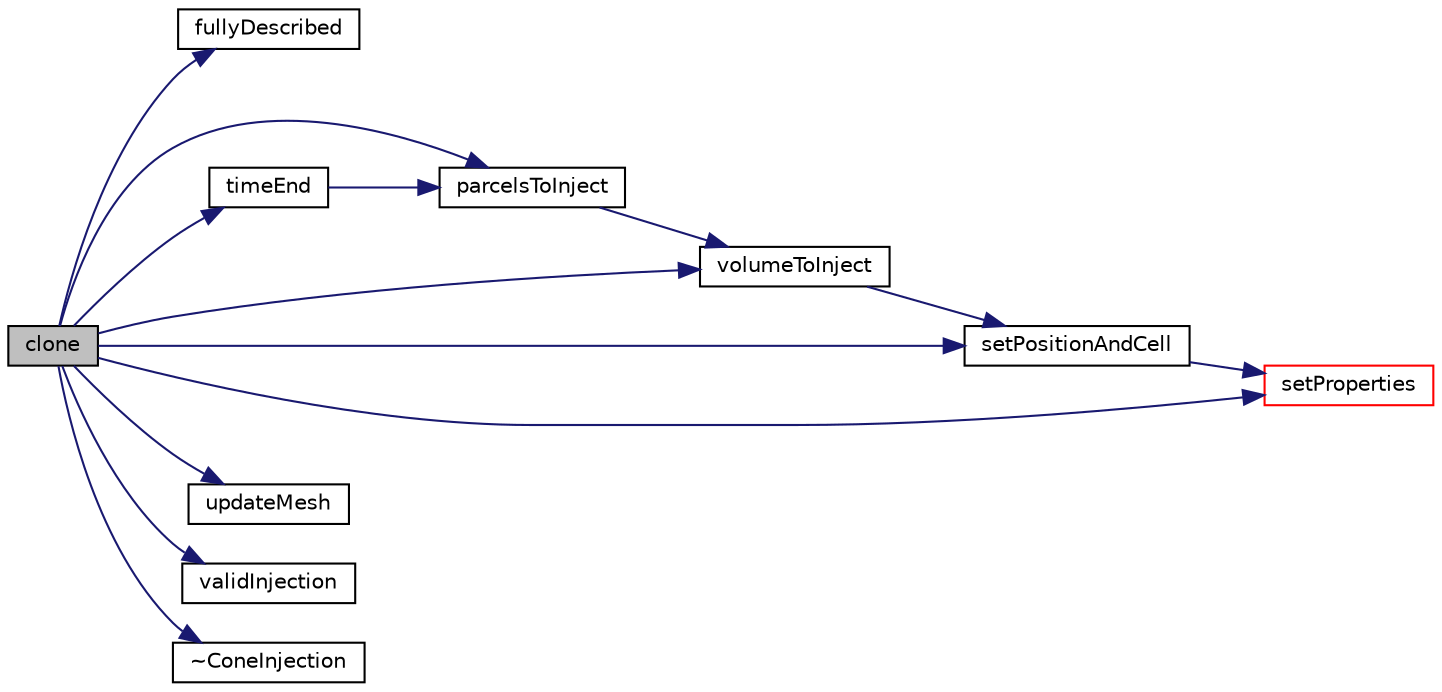 digraph "clone"
{
  bgcolor="transparent";
  edge [fontname="Helvetica",fontsize="10",labelfontname="Helvetica",labelfontsize="10"];
  node [fontname="Helvetica",fontsize="10",shape=record];
  rankdir="LR";
  Node1 [label="clone",height=0.2,width=0.4,color="black", fillcolor="grey75", style="filled", fontcolor="black"];
  Node1 -> Node2 [color="midnightblue",fontsize="10",style="solid",fontname="Helvetica"];
  Node2 [label="fullyDescribed",height=0.2,width=0.4,color="black",URL="$a00342.html#ad557cf0ea2cf987a468de5ad4680f138",tooltip="Flag to identify whether model fully describes the parcel. "];
  Node1 -> Node3 [color="midnightblue",fontsize="10",style="solid",fontname="Helvetica"];
  Node3 [label="parcelsToInject",height=0.2,width=0.4,color="black",URL="$a00342.html#a4c4730db6620caeb697dfb15e7ed265a",tooltip="Number of parcels to introduce relative to SOI. "];
  Node3 -> Node4 [color="midnightblue",fontsize="10",style="solid",fontname="Helvetica"];
  Node4 [label="volumeToInject",height=0.2,width=0.4,color="black",URL="$a00342.html#a429d17f10d15e9c7727159582c3f149b",tooltip="Volume of parcels to introduce relative to SOI. "];
  Node4 -> Node5 [color="midnightblue",fontsize="10",style="solid",fontname="Helvetica"];
  Node5 [label="setPositionAndCell",height=0.2,width=0.4,color="black",URL="$a00342.html#aad46d52ac65ec9617ddd76b06e2bc670",tooltip="Set the injection position and owner cell, tetFace and tetPt. "];
  Node5 -> Node6 [color="midnightblue",fontsize="10",style="solid",fontname="Helvetica"];
  Node6 [label="setProperties",height=0.2,width=0.4,color="red",URL="$a00342.html#a9c29fb14e9bea94ae75c185efe894b00",tooltip="Set the parcel properties. "];
  Node1 -> Node5 [color="midnightblue",fontsize="10",style="solid",fontname="Helvetica"];
  Node1 -> Node6 [color="midnightblue",fontsize="10",style="solid",fontname="Helvetica"];
  Node1 -> Node7 [color="midnightblue",fontsize="10",style="solid",fontname="Helvetica"];
  Node7 [label="timeEnd",height=0.2,width=0.4,color="black",URL="$a00342.html#a10a8813cd441deb5fffc38395f13d033",tooltip="Return the end-of-injection time. "];
  Node7 -> Node3 [color="midnightblue",fontsize="10",style="solid",fontname="Helvetica"];
  Node1 -> Node8 [color="midnightblue",fontsize="10",style="solid",fontname="Helvetica"];
  Node8 [label="updateMesh",height=0.2,width=0.4,color="black",URL="$a00342.html#ae5693a309a936ac1040dd48c2881677f",tooltip="Set injector locations when mesh is updated. "];
  Node1 -> Node9 [color="midnightblue",fontsize="10",style="solid",fontname="Helvetica"];
  Node9 [label="validInjection",height=0.2,width=0.4,color="black",URL="$a00342.html#a6b2f13f20088f7dc14953978d3ee7554",tooltip="Return flag to identify whether or not injection of parcelI is. "];
  Node1 -> Node4 [color="midnightblue",fontsize="10",style="solid",fontname="Helvetica"];
  Node1 -> Node10 [color="midnightblue",fontsize="10",style="solid",fontname="Helvetica"];
  Node10 [label="~ConeInjection",height=0.2,width=0.4,color="black",URL="$a00342.html#a160cbedfeac17bbce137f22994402941",tooltip="Destructor. "];
}
